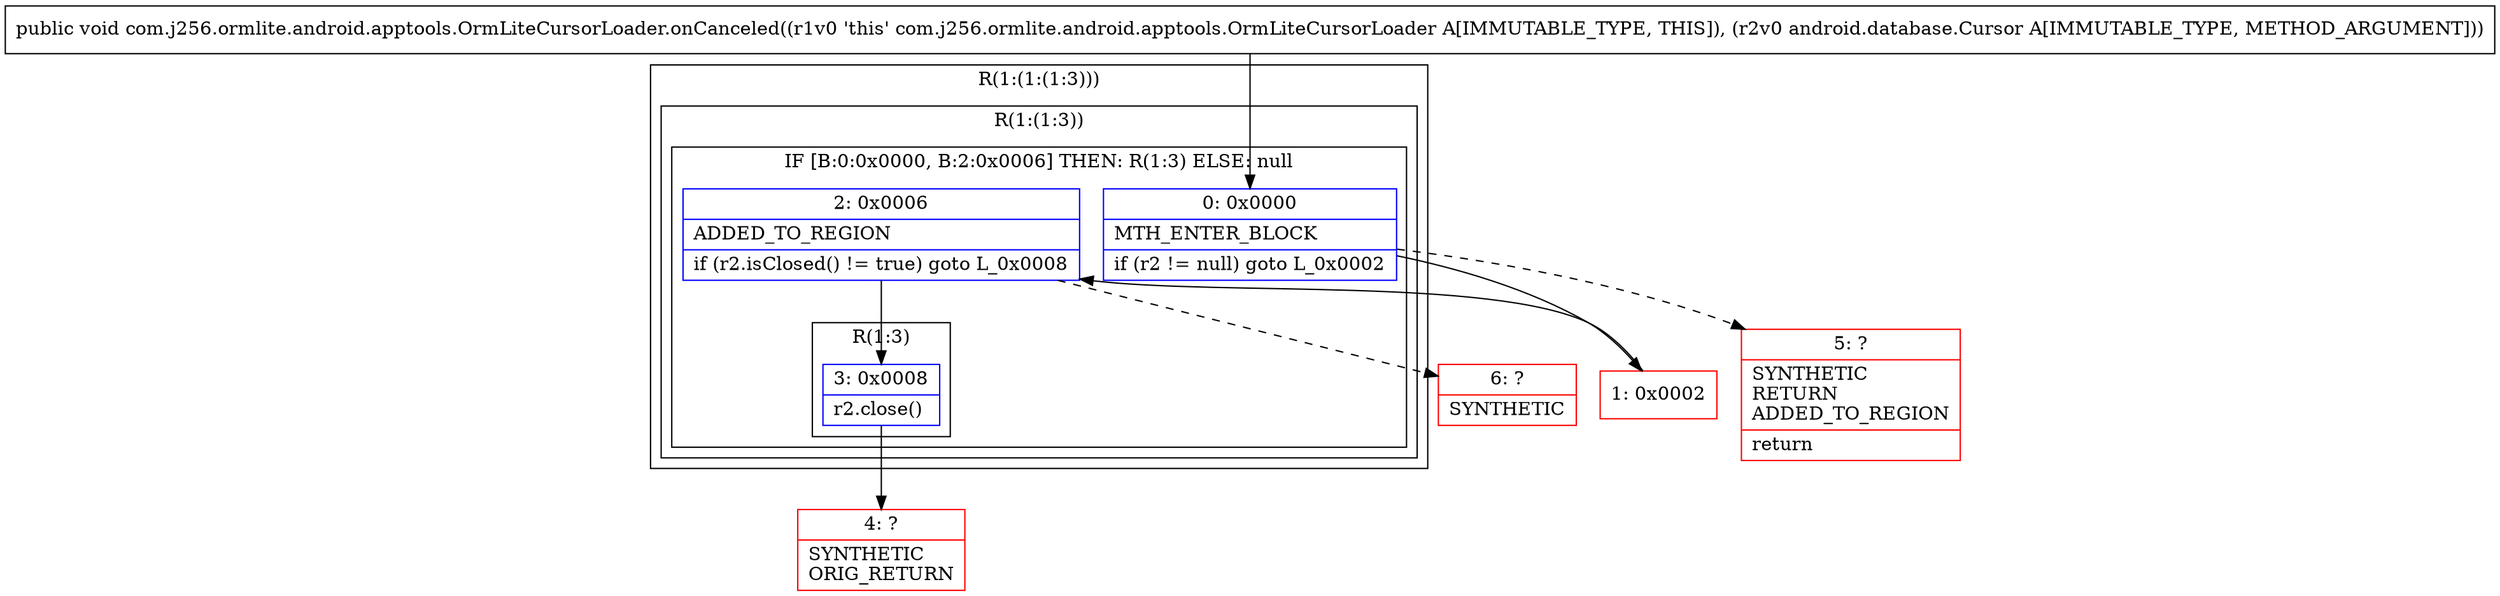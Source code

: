 digraph "CFG forcom.j256.ormlite.android.apptools.OrmLiteCursorLoader.onCanceled(Landroid\/database\/Cursor;)V" {
subgraph cluster_Region_1841436650 {
label = "R(1:(1:(1:3)))";
node [shape=record,color=blue];
subgraph cluster_Region_379780398 {
label = "R(1:(1:3))";
node [shape=record,color=blue];
subgraph cluster_IfRegion_863130521 {
label = "IF [B:0:0x0000, B:2:0x0006] THEN: R(1:3) ELSE: null";
node [shape=record,color=blue];
Node_0 [shape=record,label="{0\:\ 0x0000|MTH_ENTER_BLOCK\l|if (r2 != null) goto L_0x0002\l}"];
Node_2 [shape=record,label="{2\:\ 0x0006|ADDED_TO_REGION\l|if (r2.isClosed() != true) goto L_0x0008\l}"];
subgraph cluster_Region_821776800 {
label = "R(1:3)";
node [shape=record,color=blue];
Node_3 [shape=record,label="{3\:\ 0x0008|r2.close()\l}"];
}
}
}
}
Node_1 [shape=record,color=red,label="{1\:\ 0x0002}"];
Node_4 [shape=record,color=red,label="{4\:\ ?|SYNTHETIC\lORIG_RETURN\l}"];
Node_5 [shape=record,color=red,label="{5\:\ ?|SYNTHETIC\lRETURN\lADDED_TO_REGION\l|return\l}"];
Node_6 [shape=record,color=red,label="{6\:\ ?|SYNTHETIC\l}"];
MethodNode[shape=record,label="{public void com.j256.ormlite.android.apptools.OrmLiteCursorLoader.onCanceled((r1v0 'this' com.j256.ormlite.android.apptools.OrmLiteCursorLoader A[IMMUTABLE_TYPE, THIS]), (r2v0 android.database.Cursor A[IMMUTABLE_TYPE, METHOD_ARGUMENT])) }"];
MethodNode -> Node_0;
Node_0 -> Node_1;
Node_0 -> Node_5[style=dashed];
Node_2 -> Node_3;
Node_2 -> Node_6[style=dashed];
Node_3 -> Node_4;
Node_1 -> Node_2;
}

